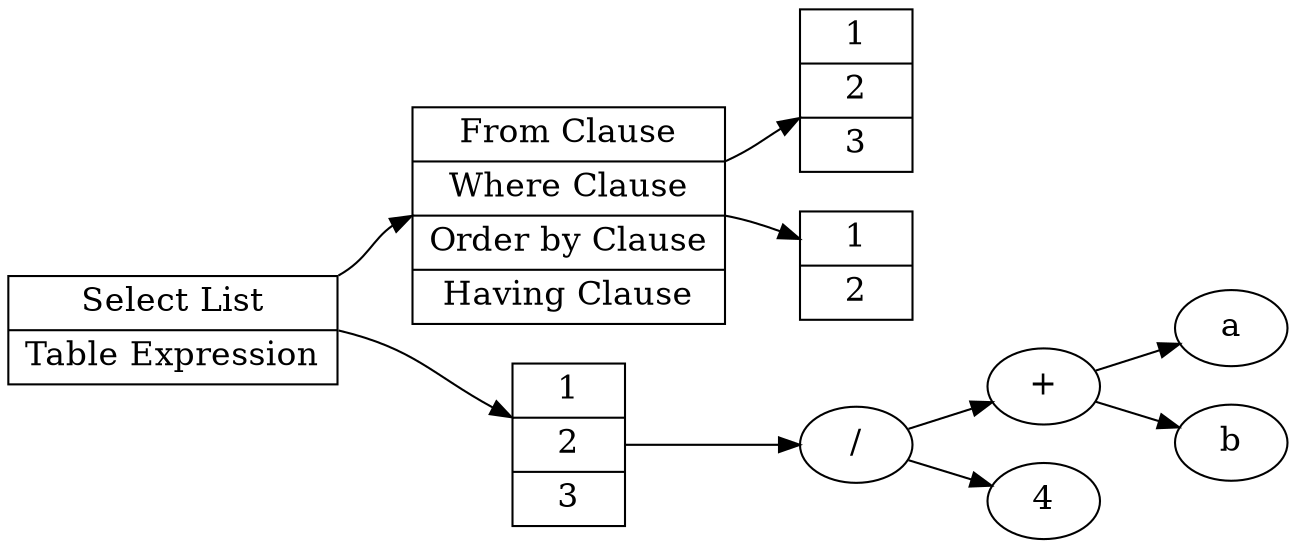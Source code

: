 
digraph g {
graph [
rankdir = "LR"
];

node [
fontsize = "16"
shape = "ellipse"
];

edge [
];


"ParseTree" [
label = "Select List | Table Expression "
shape = "record"
];

"TableExpression" [
label = "From Clause|Where Clause|Order by Clause|Having Clause"
shape="record"
];

"FromClause" [
label = "1 | 2 | 3"
shape = "record"
];

"WhereClause" [
label = "1 | 2 "
shape = "record"
];

"SelectList" [
label = " 1 | 2 | 3 "
shape = "record"
];

"sexpr0-1" [
label= "/"
];

"sexpr0-2" [
label= "+"
];

"sexpr0-3" [
label= "4"
];

"sexpr0-4" [
label= "a"
];

"sexpr0-5" [
label= "b"
];

"SelectList":f0 -> "sexpr0-1":f0 [
id = 0
];

"sexpr0-1":f0 -> "sexpr0-2":f0 [
id = 0
];

"sexpr0-1":f0 -> "sexpr0-3":f0 [
id = 0
];

"sexpr0-2":f0 -> "sexpr0-4":f0 [
id = 0
];

"sexpr0-2":f0 -> "sexpr0-5":f0 [
id = 0
];

"ParseTree":f1 -> "SelectList":f0 [
id = 0
];

"ParseTree":f1 -> "TableExpression":f0 [
id = 0
];

"TableExpression":f1 -> "WhereClause":f0 [
id = 0
];

"TableExpression":f1 -> "FromClause":f0 [
id = 0
];

}
